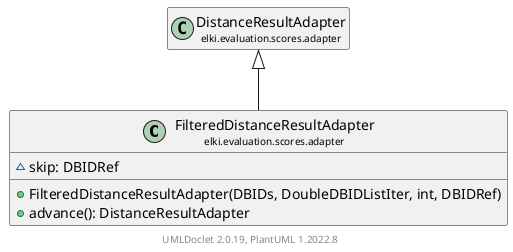 @startuml
    remove .*\.(Instance|Par|Parameterizer|Factory)$
    set namespaceSeparator none
    hide empty fields
    hide empty methods

    class "<size:14>FilteredDistanceResultAdapter\n<size:10>elki.evaluation.scores.adapter" as elki.evaluation.scores.adapter.FilteredDistanceResultAdapter [[FilteredDistanceResultAdapter.html]] {
        ~skip: DBIDRef
        +FilteredDistanceResultAdapter(DBIDs, DoubleDBIDListIter, int, DBIDRef)
        +advance(): DistanceResultAdapter
    }

    class "<size:14>DistanceResultAdapter\n<size:10>elki.evaluation.scores.adapter" as elki.evaluation.scores.adapter.DistanceResultAdapter [[DistanceResultAdapter.html]]

    elki.evaluation.scores.adapter.DistanceResultAdapter <|-- elki.evaluation.scores.adapter.FilteredDistanceResultAdapter

    center footer UMLDoclet 2.0.19, PlantUML 1.2022.8
@enduml
